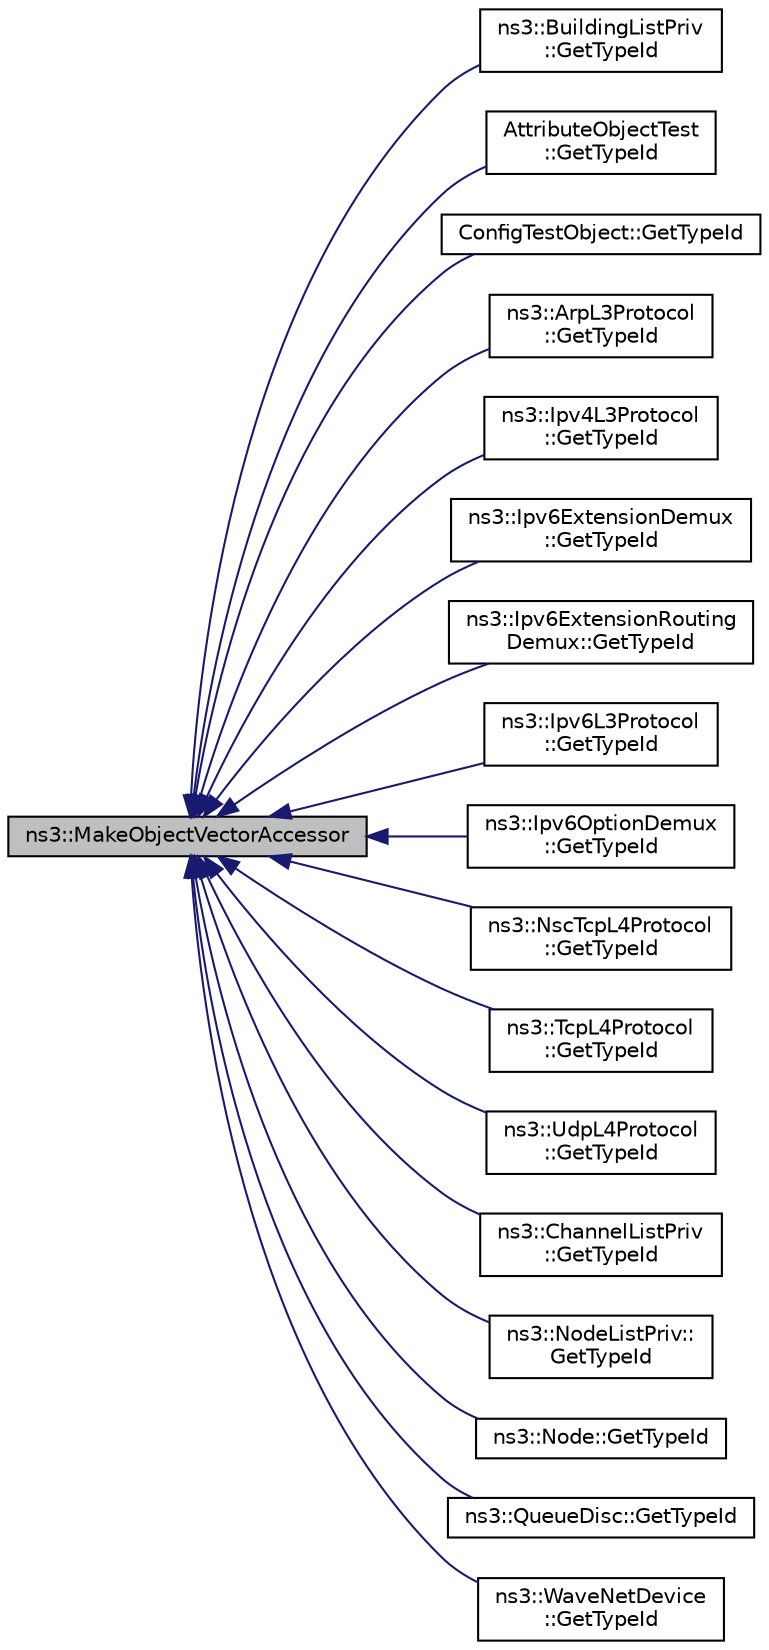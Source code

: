 digraph "ns3::MakeObjectVectorAccessor"
{
  edge [fontname="Helvetica",fontsize="10",labelfontname="Helvetica",labelfontsize="10"];
  node [fontname="Helvetica",fontsize="10",shape=record];
  rankdir="LR";
  Node1 [label="ns3::MakeObjectVectorAccessor",height=0.2,width=0.4,color="black", fillcolor="grey75", style="filled", fontcolor="black"];
  Node1 -> Node2 [dir="back",color="midnightblue",fontsize="10",style="solid"];
  Node2 [label="ns3::BuildingListPriv\l::GetTypeId",height=0.2,width=0.4,color="black", fillcolor="white", style="filled",URL="$db/d61/classns3_1_1BuildingListPriv.html#a5c3e5a780d4582319e905ccbdea822a6"];
  Node1 -> Node3 [dir="back",color="midnightblue",fontsize="10",style="solid"];
  Node3 [label="AttributeObjectTest\l::GetTypeId",height=0.2,width=0.4,color="black", fillcolor="white", style="filled",URL="$d6/dae/classAttributeObjectTest.html#a1a3064dae19725ebd81d6da0a74e7021"];
  Node1 -> Node4 [dir="back",color="midnightblue",fontsize="10",style="solid"];
  Node4 [label="ConfigTestObject::GetTypeId",height=0.2,width=0.4,color="black", fillcolor="white", style="filled",URL="$d1/de0/classConfigTestObject.html#a931dcf86abddf44e4645f889eaf6abac"];
  Node1 -> Node5 [dir="back",color="midnightblue",fontsize="10",style="solid"];
  Node5 [label="ns3::ArpL3Protocol\l::GetTypeId",height=0.2,width=0.4,color="black", fillcolor="white", style="filled",URL="$de/d05/classns3_1_1ArpL3Protocol.html#a2733879f637c220b7876ff5edaaefcdf",tooltip="Get the type ID. "];
  Node1 -> Node6 [dir="back",color="midnightblue",fontsize="10",style="solid"];
  Node6 [label="ns3::Ipv4L3Protocol\l::GetTypeId",height=0.2,width=0.4,color="black", fillcolor="white", style="filled",URL="$d2/dc9/classns3_1_1Ipv4L3Protocol.html#a6ba2da2443b09b292b75aad2a52ecc4b",tooltip="Get the type ID. "];
  Node1 -> Node7 [dir="back",color="midnightblue",fontsize="10",style="solid"];
  Node7 [label="ns3::Ipv6ExtensionDemux\l::GetTypeId",height=0.2,width=0.4,color="black", fillcolor="white", style="filled",URL="$d5/d20/classns3_1_1Ipv6ExtensionDemux.html#a7cb8446d38c0d6726cfa7636a0e700e1",tooltip="The interface ID. "];
  Node1 -> Node8 [dir="back",color="midnightblue",fontsize="10",style="solid"];
  Node8 [label="ns3::Ipv6ExtensionRouting\lDemux::GetTypeId",height=0.2,width=0.4,color="black", fillcolor="white", style="filled",URL="$d3/db6/classns3_1_1Ipv6ExtensionRoutingDemux.html#a8e3b219552bf087162138f7b3d2084c1",tooltip="The interface ID. "];
  Node1 -> Node9 [dir="back",color="midnightblue",fontsize="10",style="solid"];
  Node9 [label="ns3::Ipv6L3Protocol\l::GetTypeId",height=0.2,width=0.4,color="black", fillcolor="white", style="filled",URL="$d7/d74/classns3_1_1Ipv6L3Protocol.html#afb1b9affe13b7f2c4ccc0923fa291e11",tooltip="Get the type ID of this class. "];
  Node1 -> Node10 [dir="back",color="midnightblue",fontsize="10",style="solid"];
  Node10 [label="ns3::Ipv6OptionDemux\l::GetTypeId",height=0.2,width=0.4,color="black", fillcolor="white", style="filled",URL="$dc/db5/classns3_1_1Ipv6OptionDemux.html#a0708bf498965409e404d3e89b9331803",tooltip="The interface ID. "];
  Node1 -> Node11 [dir="back",color="midnightblue",fontsize="10",style="solid"];
  Node11 [label="ns3::NscTcpL4Protocol\l::GetTypeId",height=0.2,width=0.4,color="black", fillcolor="white", style="filled",URL="$dd/dfe/classns3_1_1NscTcpL4Protocol.html#a2a6f330ce93376d7e2b4a09741565a9c",tooltip="Get the type ID. "];
  Node1 -> Node12 [dir="back",color="midnightblue",fontsize="10",style="solid"];
  Node12 [label="ns3::TcpL4Protocol\l::GetTypeId",height=0.2,width=0.4,color="black", fillcolor="white", style="filled",URL="$df/dc9/classns3_1_1TcpL4Protocol.html#ad5c8be6d4a2f790b4a095d97ad35f6f9",tooltip="Get the type ID. "];
  Node1 -> Node13 [dir="back",color="midnightblue",fontsize="10",style="solid"];
  Node13 [label="ns3::UdpL4Protocol\l::GetTypeId",height=0.2,width=0.4,color="black", fillcolor="white", style="filled",URL="$d0/d31/classns3_1_1UdpL4Protocol.html#a3634aa5ca6a9beb59b4b9f451411be75",tooltip="Get the type ID. "];
  Node1 -> Node14 [dir="back",color="midnightblue",fontsize="10",style="solid"];
  Node14 [label="ns3::ChannelListPriv\l::GetTypeId",height=0.2,width=0.4,color="black", fillcolor="white", style="filled",URL="$da/d17/classns3_1_1ChannelListPriv.html#a42b1bda3b827567b8ea5ba6498d277cd",tooltip="Get the type ID. "];
  Node1 -> Node15 [dir="back",color="midnightblue",fontsize="10",style="solid"];
  Node15 [label="ns3::NodeListPriv::\lGetTypeId",height=0.2,width=0.4,color="black", fillcolor="white", style="filled",URL="$d4/d49/classns3_1_1NodeListPriv.html#a82eccf7314f15f80e48f47e09b74ab01",tooltip="Get the type ID. "];
  Node1 -> Node16 [dir="back",color="midnightblue",fontsize="10",style="solid"];
  Node16 [label="ns3::Node::GetTypeId",height=0.2,width=0.4,color="black", fillcolor="white", style="filled",URL="$dd/ded/classns3_1_1Node.html#ad2eb137f7a3ce60b9063c8118e970935",tooltip="Get the type ID. "];
  Node1 -> Node17 [dir="back",color="midnightblue",fontsize="10",style="solid"];
  Node17 [label="ns3::QueueDisc::GetTypeId",height=0.2,width=0.4,color="black", fillcolor="white", style="filled",URL="$d0/d7b/classns3_1_1QueueDisc.html#a425dcb905ce9b18fa5e83316fc63961e",tooltip="Get the type ID. "];
  Node1 -> Node18 [dir="back",color="midnightblue",fontsize="10",style="solid"];
  Node18 [label="ns3::WaveNetDevice\l::GetTypeId",height=0.2,width=0.4,color="black", fillcolor="white", style="filled",URL="$d4/d1c/classns3_1_1WaveNetDevice.html#a89ef5e155729b91ccf8c5e057bdb31af",tooltip="Get the type ID. "];
}
